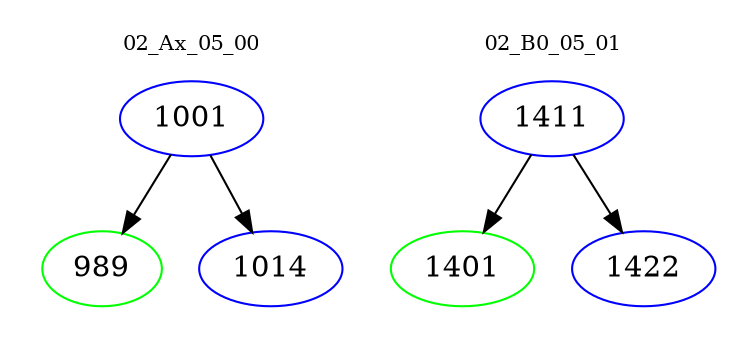 digraph{
subgraph cluster_0 {
color = white
label = "02_Ax_05_00";
fontsize=10;
T0_1001 [label="1001", color="blue"]
T0_1001 -> T0_989 [color="black"]
T0_989 [label="989", color="green"]
T0_1001 -> T0_1014 [color="black"]
T0_1014 [label="1014", color="blue"]
}
subgraph cluster_1 {
color = white
label = "02_B0_05_01";
fontsize=10;
T1_1411 [label="1411", color="blue"]
T1_1411 -> T1_1401 [color="black"]
T1_1401 [label="1401", color="green"]
T1_1411 -> T1_1422 [color="black"]
T1_1422 [label="1422", color="blue"]
}
}
